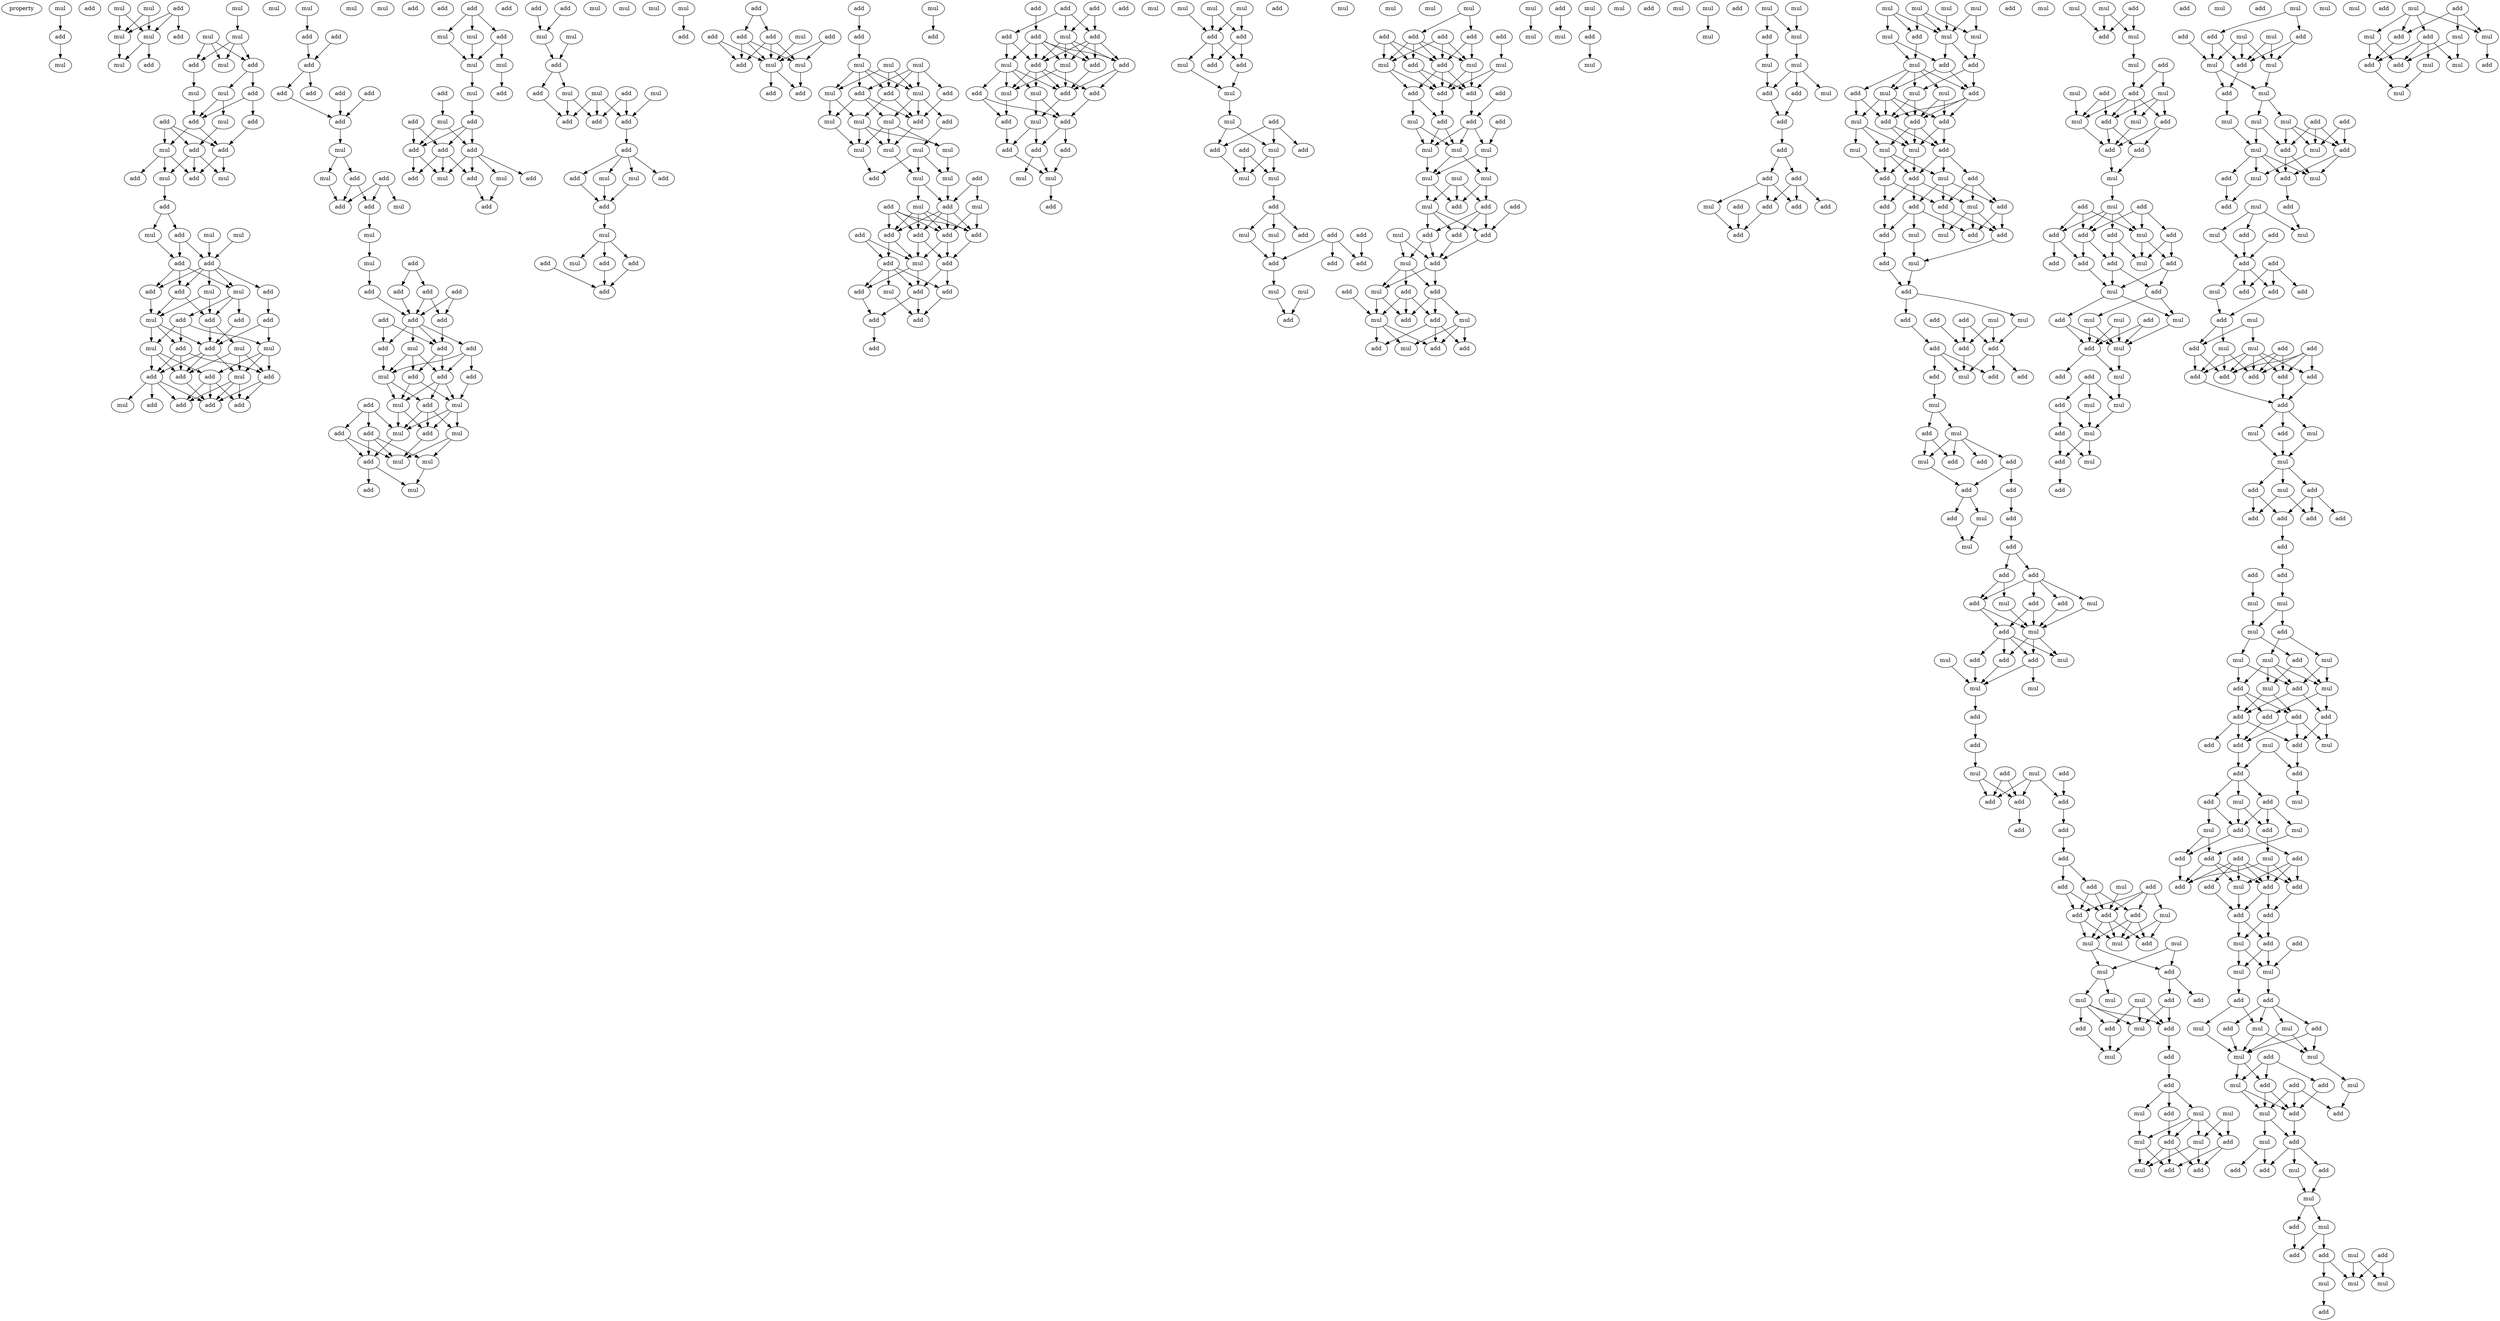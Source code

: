 digraph {
    node [fontcolor=black]
    property [mul=2,lf=2.0]
    0 [ label = mul ];
    1 [ label = add ];
    2 [ label = mul ];
    3 [ label = mul ];
    4 [ label = add ];
    5 [ label = mul ];
    6 [ label = mul ];
    7 [ label = add ];
    8 [ label = add ];
    9 [ label = mul ];
    10 [ label = add ];
    11 [ label = mul ];
    12 [ label = mul ];
    13 [ label = mul ];
    14 [ label = mul ];
    15 [ label = mul ];
    16 [ label = add ];
    17 [ label = add ];
    18 [ label = mul ];
    19 [ label = add ];
    20 [ label = mul ];
    21 [ label = add ];
    22 [ label = mul ];
    23 [ label = add ];
    24 [ label = mul ];
    25 [ label = add ];
    26 [ label = add ];
    27 [ label = mul ];
    28 [ label = add ];
    29 [ label = add ];
    30 [ label = add ];
    31 [ label = mul ];
    32 [ label = mul ];
    33 [ label = add ];
    34 [ label = mul ];
    35 [ label = add ];
    36 [ label = mul ];
    37 [ label = mul ];
    38 [ label = add ];
    39 [ label = add ];
    40 [ label = add ];
    41 [ label = mul ];
    42 [ label = add ];
    43 [ label = add ];
    44 [ label = mul ];
    45 [ label = add ];
    46 [ label = add ];
    47 [ label = add ];
    48 [ label = add ];
    49 [ label = mul ];
    50 [ label = mul ];
    51 [ label = add ];
    52 [ label = mul ];
    53 [ label = add ];
    54 [ label = mul ];
    55 [ label = add ];
    56 [ label = add ];
    57 [ label = mul ];
    58 [ label = add ];
    59 [ label = add ];
    60 [ label = add ];
    61 [ label = add ];
    62 [ label = add ];
    63 [ label = mul ];
    64 [ label = add ];
    65 [ label = mul ];
    66 [ label = add ];
    67 [ label = add ];
    68 [ label = mul ];
    69 [ label = add ];
    70 [ label = add ];
    71 [ label = add ];
    72 [ label = add ];
    73 [ label = add ];
    74 [ label = add ];
    75 [ label = mul ];
    76 [ label = mul ];
    77 [ label = mul ];
    78 [ label = add ];
    79 [ label = add ];
    80 [ label = add ];
    81 [ label = add ];
    82 [ label = mul ];
    83 [ label = mul ];
    84 [ label = mul ];
    85 [ label = add ];
    86 [ label = add ];
    87 [ label = add ];
    88 [ label = add ];
    89 [ label = add ];
    90 [ label = add ];
    91 [ label = add ];
    92 [ label = add ];
    93 [ label = add ];
    94 [ label = add ];
    95 [ label = mul ];
    96 [ label = add ];
    97 [ label = mul ];
    98 [ label = add ];
    99 [ label = add ];
    100 [ label = add ];
    101 [ label = add ];
    102 [ label = add ];
    103 [ label = mul ];
    104 [ label = mul ];
    105 [ label = mul ];
    106 [ label = add ];
    107 [ label = add ];
    108 [ label = mul ];
    109 [ label = add ];
    110 [ label = add ];
    111 [ label = mul ];
    112 [ label = mul ];
    113 [ label = mul ];
    114 [ label = add ];
    115 [ label = add ];
    116 [ label = add ];
    117 [ label = add ];
    118 [ label = mul ];
    119 [ label = add ];
    120 [ label = mul ];
    121 [ label = mul ];
    122 [ label = mul ];
    123 [ label = add ];
    124 [ label = mul ];
    125 [ label = add ];
    126 [ label = add ];
    127 [ label = add ];
    128 [ label = mul ];
    129 [ label = add ];
    130 [ label = add ];
    131 [ label = add ];
    132 [ label = add ];
    133 [ label = add ];
    134 [ label = add ];
    135 [ label = mul ];
    136 [ label = mul ];
    137 [ label = add ];
    138 [ label = add ];
    139 [ label = add ];
    140 [ label = mul ];
    141 [ label = add ];
    142 [ label = mul ];
    143 [ label = mul ];
    144 [ label = mul ];
    145 [ label = add ];
    146 [ label = mul ];
    147 [ label = add ];
    148 [ label = mul ];
    149 [ label = add ];
    150 [ label = mul ];
    151 [ label = add ];
    152 [ label = add ];
    153 [ label = add ];
    154 [ label = add ];
    155 [ label = mul ];
    156 [ label = add ];
    157 [ label = add ];
    158 [ label = mul ];
    159 [ label = mul ];
    160 [ label = add ];
    161 [ label = mul ];
    162 [ label = mul ];
    163 [ label = add ];
    164 [ label = mul ];
    165 [ label = add ];
    166 [ label = add ];
    167 [ label = add ];
    168 [ label = add ];
    169 [ label = add ];
    170 [ label = mul ];
    171 [ label = add ];
    172 [ label = add ];
    173 [ label = add ];
    174 [ label = add ];
    175 [ label = mul ];
    176 [ label = add ];
    177 [ label = mul ];
    178 [ label = add ];
    179 [ label = add ];
    180 [ label = add ];
    181 [ label = add ];
    182 [ label = mul ];
    183 [ label = mul ];
    184 [ label = mul ];
    185 [ label = add ];
    186 [ label = mul ];
    187 [ label = add ];
    188 [ label = add ];
    189 [ label = mul ];
    190 [ label = mul ];
    191 [ label = mul ];
    192 [ label = mul ];
    193 [ label = add ];
    194 [ label = add ];
    195 [ label = mul ];
    196 [ label = mul ];
    197 [ label = mul ];
    198 [ label = mul ];
    199 [ label = add ];
    200 [ label = mul ];
    201 [ label = mul ];
    202 [ label = add ];
    203 [ label = add ];
    204 [ label = add ];
    205 [ label = mul ];
    206 [ label = mul ];
    207 [ label = add ];
    208 [ label = add ];
    209 [ label = add ];
    210 [ label = add ];
    211 [ label = add ];
    212 [ label = add ];
    213 [ label = mul ];
    214 [ label = add ];
    215 [ label = mul ];
    216 [ label = add ];
    217 [ label = add ];
    218 [ label = add ];
    219 [ label = mul ];
    220 [ label = add ];
    221 [ label = add ];
    222 [ label = add ];
    223 [ label = add ];
    224 [ label = add ];
    225 [ label = add ];
    226 [ label = add ];
    227 [ label = mul ];
    228 [ label = add ];
    229 [ label = add ];
    230 [ label = add ];
    231 [ label = add ];
    232 [ label = add ];
    233 [ label = add ];
    234 [ label = mul ];
    235 [ label = mul ];
    236 [ label = mul ];
    237 [ label = add ];
    238 [ label = mul ];
    239 [ label = add ];
    240 [ label = add ];
    241 [ label = add ];
    242 [ label = mul ];
    243 [ label = add ];
    244 [ label = add ];
    245 [ label = add ];
    246 [ label = add ];
    247 [ label = add ];
    248 [ label = mul ];
    249 [ label = mul ];
    250 [ label = mul ];
    251 [ label = add ];
    252 [ label = mul ];
    253 [ label = mul ];
    254 [ label = add ];
    255 [ label = mul ];
    256 [ label = mul ];
    257 [ label = add ];
    258 [ label = add ];
    259 [ label = add ];
    260 [ label = add ];
    261 [ label = mul ];
    262 [ label = mul ];
    263 [ label = mul ];
    264 [ label = mul ];
    265 [ label = add ];
    266 [ label = add ];
    267 [ label = mul ];
    268 [ label = add ];
    269 [ label = add ];
    270 [ label = mul ];
    271 [ label = mul ];
    272 [ label = add ];
    273 [ label = add ];
    274 [ label = add ];
    275 [ label = mul ];
    276 [ label = add ];
    277 [ label = mul ];
    278 [ label = add ];
    279 [ label = add ];
    280 [ label = add ];
    281 [ label = mul ];
    282 [ label = mul ];
    283 [ label = mul ];
    284 [ label = add ];
    285 [ label = mul ];
    286 [ label = add ];
    287 [ label = add ];
    288 [ label = add ];
    289 [ label = add ];
    290 [ label = add ];
    291 [ label = add ];
    292 [ label = add ];
    293 [ label = mul ];
    294 [ label = mul ];
    295 [ label = mul ];
    296 [ label = add ];
    297 [ label = add ];
    298 [ label = add ];
    299 [ label = add ];
    300 [ label = add ];
    301 [ label = add ];
    302 [ label = mul ];
    303 [ label = add ];
    304 [ label = mul ];
    305 [ label = mul ];
    306 [ label = mul ];
    307 [ label = mul ];
    308 [ label = mul ];
    309 [ label = mul ];
    310 [ label = add ];
    311 [ label = add ];
    312 [ label = mul ];
    313 [ label = add ];
    314 [ label = add ];
    315 [ label = add ];
    316 [ label = add ];
    317 [ label = mul ];
    318 [ label = mul ];
    319 [ label = add ];
    320 [ label = mul ];
    321 [ label = add ];
    322 [ label = add ];
    323 [ label = add ];
    324 [ label = mul ];
    325 [ label = mul ];
    326 [ label = add ];
    327 [ label = add ];
    328 [ label = add ];
    329 [ label = mul ];
    330 [ label = add ];
    331 [ label = mul ];
    332 [ label = add ];
    333 [ label = mul ];
    334 [ label = add ];
    335 [ label = mul ];
    336 [ label = mul ];
    337 [ label = add ];
    338 [ label = add ];
    339 [ label = mul ];
    340 [ label = mul ];
    341 [ label = mul ];
    342 [ label = mul ];
    343 [ label = add ];
    344 [ label = mul ];
    345 [ label = mul ];
    346 [ label = mul ];
    347 [ label = mul ];
    348 [ label = add ];
    349 [ label = mul ];
    350 [ label = mul ];
    351 [ label = add ];
    352 [ label = add ];
    353 [ label = mul ];
    354 [ label = add ];
    355 [ label = add ];
    356 [ label = add ];
    357 [ label = add ];
    358 [ label = add ];
    359 [ label = add ];
    360 [ label = mul ];
    361 [ label = add ];
    362 [ label = add ];
    363 [ label = add ];
    364 [ label = mul ];
    365 [ label = mul ];
    366 [ label = mul ];
    367 [ label = mul ];
    368 [ label = add ];
    369 [ label = mul ];
    370 [ label = mul ];
    371 [ label = mul ];
    372 [ label = add ];
    373 [ label = add ];
    374 [ label = mul ];
    375 [ label = mul ];
    376 [ label = add ];
    377 [ label = mul ];
    378 [ label = add ];
    379 [ label = mul ];
    380 [ label = mul ];
    381 [ label = add ];
    382 [ label = add ];
    383 [ label = add ];
    384 [ label = add ];
    385 [ label = mul ];
    386 [ label = mul ];
    387 [ label = mul ];
    388 [ label = add ];
    389 [ label = mul ];
    390 [ label = add ];
    391 [ label = add ];
    392 [ label = add ];
    393 [ label = add ];
    394 [ label = add ];
    395 [ label = add ];
    396 [ label = mul ];
    397 [ label = mul ];
    398 [ label = mul ];
    399 [ label = add ];
    400 [ label = add ];
    401 [ label = add ];
    402 [ label = add ];
    403 [ label = mul ];
    404 [ label = add ];
    405 [ label = mul ];
    406 [ label = add ];
    407 [ label = add ];
    408 [ label = add ];
    409 [ label = mul ];
    410 [ label = add ];
    411 [ label = add ];
    412 [ label = add ];
    413 [ label = add ];
    414 [ label = mul ];
    415 [ label = add ];
    416 [ label = add ];
    417 [ label = mul ];
    418 [ label = add ];
    419 [ label = mul ];
    420 [ label = add ];
    421 [ label = add ];
    422 [ label = mul ];
    423 [ label = add ];
    424 [ label = add ];
    425 [ label = add ];
    426 [ label = add ];
    427 [ label = add ];
    428 [ label = mul ];
    429 [ label = mul ];
    430 [ label = add ];
    431 [ label = add ];
    432 [ label = add ];
    433 [ label = mul ];
    434 [ label = add ];
    435 [ label = mul ];
    436 [ label = add ];
    437 [ label = add ];
    438 [ label = add ];
    439 [ label = mul ];
    440 [ label = add ];
    441 [ label = add ];
    442 [ label = add ];
    443 [ label = mul ];
    444 [ label = mul ];
    445 [ label = mul ];
    446 [ label = mul ];
    447 [ label = add ];
    448 [ label = add ];
    449 [ label = add ];
    450 [ label = add ];
    451 [ label = mul ];
    452 [ label = mul ];
    453 [ label = add ];
    454 [ label = add ];
    455 [ label = add ];
    456 [ label = add ];
    457 [ label = add ];
    458 [ label = add ];
    459 [ label = add ];
    460 [ label = add ];
    461 [ label = mul ];
    462 [ label = add ];
    463 [ label = add ];
    464 [ label = mul ];
    465 [ label = add ];
    466 [ label = add ];
    467 [ label = add ];
    468 [ label = mul ];
    469 [ label = add ];
    470 [ label = mul ];
    471 [ label = mul ];
    472 [ label = mul ];
    473 [ label = add ];
    474 [ label = add ];
    475 [ label = mul ];
    476 [ label = mul ];
    477 [ label = add ];
    478 [ label = mul ];
    479 [ label = add ];
    480 [ label = add ];
    481 [ label = mul ];
    482 [ label = add ];
    483 [ label = mul ];
    484 [ label = add ];
    485 [ label = add ];
    486 [ label = mul ];
    487 [ label = add ];
    488 [ label = mul ];
    489 [ label = mul ];
    490 [ label = add ];
    491 [ label = mul ];
    492 [ label = mul ];
    493 [ label = add ];
    494 [ label = add ];
    495 [ label = add ];
    496 [ label = mul ];
    497 [ label = mul ];
    498 [ label = mul ];
    499 [ label = add ];
    500 [ label = mul ];
    501 [ label = add ];
    502 [ label = mul ];
    503 [ label = mul ];
    504 [ label = add ];
    505 [ label = add ];
    506 [ label = mul ];
    507 [ label = add ];
    508 [ label = mul ];
    509 [ label = mul ];
    510 [ label = add ];
    511 [ label = add ];
    512 [ label = mul ];
    513 [ label = add ];
    514 [ label = add ];
    515 [ label = mul ];
    516 [ label = mul ];
    517 [ label = add ];
    518 [ label = add ];
    519 [ label = add ];
    520 [ label = add ];
    521 [ label = add ];
    522 [ label = mul ];
    523 [ label = add ];
    524 [ label = add ];
    525 [ label = mul ];
    526 [ label = add ];
    527 [ label = add ];
    528 [ label = add ];
    529 [ label = add ];
    530 [ label = mul ];
    531 [ label = add ];
    532 [ label = mul ];
    533 [ label = add ];
    534 [ label = mul ];
    535 [ label = mul ];
    536 [ label = add ];
    537 [ label = mul ];
    538 [ label = add ];
    539 [ label = mul ];
    540 [ label = add ];
    541 [ label = add ];
    542 [ label = mul ];
    543 [ label = add ];
    544 [ label = mul ];
    545 [ label = add ];
    546 [ label = mul ];
    547 [ label = mul ];
    548 [ label = add ];
    549 [ label = mul ];
    550 [ label = add ];
    551 [ label = add ];
    552 [ label = mul ];
    553 [ label = mul ];
    554 [ label = add ];
    555 [ label = add ];
    556 [ label = add ];
    557 [ label = mul ];
    558 [ label = mul ];
    559 [ label = add ];
    560 [ label = mul ];
    561 [ label = add ];
    562 [ label = mul ];
    563 [ label = mul ];
    564 [ label = add ];
    565 [ label = mul ];
    566 [ label = mul ];
    567 [ label = add ];
    568 [ label = add ];
    569 [ label = add ];
    570 [ label = mul ];
    571 [ label = mul ];
    572 [ label = mul ];
    573 [ label = add ];
    574 [ label = mul ];
    575 [ label = add ];
    576 [ label = add ];
    577 [ label = add ];
    578 [ label = mul ];
    579 [ label = add ];
    580 [ label = mul ];
    581 [ label = mul ];
    582 [ label = mul ];
    583 [ label = add ];
    584 [ label = add ];
    585 [ label = add ];
    586 [ label = add ];
    587 [ label = add ];
    588 [ label = add ];
    589 [ label = mul ];
    590 [ label = mul ];
    591 [ label = mul ];
    592 [ label = add ];
    593 [ label = add ];
    594 [ label = add ];
    595 [ label = add ];
    596 [ label = mul ];
    597 [ label = mul ];
    598 [ label = add ];
    599 [ label = add ];
    600 [ label = add ];
    601 [ label = add ];
    602 [ label = add ];
    603 [ label = add ];
    604 [ label = mul ];
    605 [ label = add ];
    606 [ label = mul ];
    607 [ label = mul ];
    608 [ label = mul ];
    609 [ label = add ];
    610 [ label = add ];
    611 [ label = add ];
    612 [ label = add ];
    613 [ label = add ];
    614 [ label = add ];
    615 [ label = add ];
    616 [ label = add ];
    617 [ label = add ];
    618 [ label = add ];
    619 [ label = mul ];
    620 [ label = mul ];
    621 [ label = add ];
    622 [ label = mul ];
    623 [ label = add ];
    624 [ label = mul ];
    625 [ label = mul ];
    626 [ label = mul ];
    627 [ label = mul ];
    628 [ label = add ];
    629 [ label = add ];
    630 [ label = mul ];
    631 [ label = add ];
    632 [ label = add ];
    633 [ label = add ];
    634 [ label = add ];
    635 [ label = add ];
    636 [ label = add ];
    637 [ label = add ];
    638 [ label = mul ];
    639 [ label = mul ];
    640 [ label = add ];
    641 [ label = add ];
    642 [ label = mul ];
    643 [ label = add ];
    644 [ label = add ];
    645 [ label = mul ];
    646 [ label = add ];
    647 [ label = mul ];
    648 [ label = add ];
    649 [ label = mul ];
    650 [ label = add ];
    651 [ label = add ];
    652 [ label = add ];
    653 [ label = mul ];
    654 [ label = add ];
    655 [ label = add ];
    656 [ label = mul ];
    657 [ label = add ];
    658 [ label = add ];
    659 [ label = add ];
    660 [ label = add ];
    661 [ label = add ];
    662 [ label = mul ];
    663 [ label = add ];
    664 [ label = add ];
    665 [ label = mul ];
    666 [ label = mul ];
    667 [ label = add ];
    668 [ label = add ];
    669 [ label = add ];
    670 [ label = mul ];
    671 [ label = add ];
    672 [ label = mul ];
    673 [ label = mul ];
    674 [ label = mul ];
    675 [ label = add ];
    676 [ label = mul ];
    677 [ label = add ];
    678 [ label = add ];
    679 [ label = mul ];
    680 [ label = add ];
    681 [ label = mul ];
    682 [ label = mul ];
    683 [ label = add ];
    684 [ label = add ];
    685 [ label = add ];
    686 [ label = mul ];
    687 [ label = mul ];
    688 [ label = add ];
    689 [ label = add ];
    690 [ label = add ];
    691 [ label = mul ];
    692 [ label = add ];
    693 [ label = mul ];
    694 [ label = add ];
    695 [ label = add ];
    696 [ label = add ];
    697 [ label = mul ];
    698 [ label = mul ];
    699 [ label = mul ];
    700 [ label = mul ];
    701 [ label = add ];
    702 [ label = add ];
    703 [ label = mul ];
    704 [ label = add ];
    705 [ label = mul ];
    706 [ label = mul ];
    707 [ label = add ];
    708 [ label = mul ];
    709 [ label = mul ];
    710 [ label = mul ];
    711 [ label = add ];
    712 [ label = add ];
    713 [ label = add ];
    714 [ label = mul ];
    0 -> 7 [ name = 0 ];
    2 -> 5 [ name = 1 ];
    2 -> 6 [ name = 2 ];
    3 -> 5 [ name = 3 ];
    3 -> 6 [ name = 4 ];
    4 -> 5 [ name = 5 ];
    4 -> 6 [ name = 6 ];
    4 -> 8 [ name = 7 ];
    5 -> 10 [ name = 8 ];
    5 -> 11 [ name = 9 ];
    6 -> 11 [ name = 10 ];
    7 -> 9 [ name = 11 ];
    12 -> 13 [ name = 12 ];
    13 -> 15 [ name = 13 ];
    13 -> 16 [ name = 14 ];
    13 -> 17 [ name = 15 ];
    14 -> 15 [ name = 16 ];
    14 -> 16 [ name = 17 ];
    14 -> 17 [ name = 18 ];
    16 -> 20 [ name = 19 ];
    17 -> 18 [ name = 20 ];
    17 -> 19 [ name = 21 ];
    18 -> 22 [ name = 22 ];
    18 -> 23 [ name = 23 ];
    19 -> 23 [ name = 24 ];
    19 -> 25 [ name = 25 ];
    20 -> 23 [ name = 26 ];
    21 -> 26 [ name = 27 ];
    21 -> 27 [ name = 28 ];
    21 -> 28 [ name = 29 ];
    22 -> 28 [ name = 30 ];
    23 -> 26 [ name = 31 ];
    23 -> 27 [ name = 32 ];
    25 -> 26 [ name = 33 ];
    26 -> 30 [ name = 34 ];
    26 -> 31 [ name = 35 ];
    27 -> 29 [ name = 36 ];
    27 -> 30 [ name = 37 ];
    27 -> 32 [ name = 38 ];
    28 -> 30 [ name = 39 ];
    28 -> 31 [ name = 40 ];
    28 -> 32 [ name = 41 ];
    32 -> 33 [ name = 42 ];
    33 -> 34 [ name = 43 ];
    33 -> 35 [ name = 44 ];
    34 -> 38 [ name = 45 ];
    35 -> 38 [ name = 46 ];
    35 -> 39 [ name = 47 ];
    36 -> 39 [ name = 48 ];
    37 -> 39 [ name = 49 ];
    38 -> 41 [ name = 50 ];
    38 -> 42 [ name = 51 ];
    38 -> 43 [ name = 52 ];
    39 -> 40 [ name = 53 ];
    39 -> 41 [ name = 54 ];
    39 -> 42 [ name = 55 ];
    39 -> 43 [ name = 56 ];
    39 -> 44 [ name = 57 ];
    40 -> 46 [ name = 58 ];
    41 -> 45 [ name = 59 ];
    41 -> 47 [ name = 60 ];
    41 -> 48 [ name = 61 ];
    42 -> 47 [ name = 62 ];
    42 -> 49 [ name = 63 ];
    43 -> 49 [ name = 64 ];
    44 -> 47 [ name = 65 ];
    44 -> 49 [ name = 66 ];
    45 -> 51 [ name = 67 ];
    46 -> 51 [ name = 68 ];
    46 -> 52 [ name = 69 ];
    47 -> 50 [ name = 70 ];
    47 -> 51 [ name = 71 ];
    48 -> 52 [ name = 72 ];
    48 -> 53 [ name = 73 ];
    48 -> 54 [ name = 74 ];
    49 -> 51 [ name = 75 ];
    49 -> 53 [ name = 76 ];
    49 -> 54 [ name = 77 ];
    50 -> 56 [ name = 78 ];
    50 -> 57 [ name = 79 ];
    50 -> 58 [ name = 80 ];
    51 -> 55 [ name = 81 ];
    51 -> 57 [ name = 82 ];
    51 -> 58 [ name = 83 ];
    52 -> 56 [ name = 84 ];
    52 -> 57 [ name = 85 ];
    52 -> 59 [ name = 86 ];
    53 -> 55 [ name = 87 ];
    53 -> 56 [ name = 88 ];
    53 -> 58 [ name = 89 ];
    54 -> 55 [ name = 90 ];
    54 -> 58 [ name = 91 ];
    54 -> 59 [ name = 92 ];
    55 -> 60 [ name = 93 ];
    55 -> 61 [ name = 94 ];
    55 -> 62 [ name = 95 ];
    55 -> 63 [ name = 96 ];
    56 -> 61 [ name = 97 ];
    56 -> 64 [ name = 98 ];
    57 -> 60 [ name = 99 ];
    57 -> 61 [ name = 100 ];
    57 -> 64 [ name = 101 ];
    58 -> 61 [ name = 102 ];
    59 -> 60 [ name = 103 ];
    59 -> 61 [ name = 104 ];
    59 -> 64 [ name = 105 ];
    65 -> 66 [ name = 106 ];
    66 -> 69 [ name = 107 ];
    67 -> 69 [ name = 108 ];
    69 -> 72 [ name = 109 ];
    69 -> 73 [ name = 110 ];
    70 -> 74 [ name = 111 ];
    71 -> 74 [ name = 112 ];
    72 -> 74 [ name = 113 ];
    74 -> 75 [ name = 114 ];
    75 -> 77 [ name = 115 ];
    75 -> 78 [ name = 116 ];
    77 -> 80 [ name = 117 ];
    78 -> 80 [ name = 118 ];
    78 -> 81 [ name = 119 ];
    79 -> 80 [ name = 120 ];
    79 -> 81 [ name = 121 ];
    79 -> 82 [ name = 122 ];
    81 -> 83 [ name = 123 ];
    83 -> 84 [ name = 124 ];
    84 -> 88 [ name = 125 ];
    85 -> 86 [ name = 126 ];
    85 -> 87 [ name = 127 ];
    86 -> 91 [ name = 128 ];
    87 -> 91 [ name = 129 ];
    87 -> 92 [ name = 130 ];
    88 -> 91 [ name = 131 ];
    89 -> 91 [ name = 132 ];
    89 -> 92 [ name = 133 ];
    90 -> 93 [ name = 134 ];
    90 -> 96 [ name = 135 ];
    91 -> 93 [ name = 136 ];
    91 -> 94 [ name = 137 ];
    91 -> 95 [ name = 138 ];
    91 -> 96 [ name = 139 ];
    92 -> 93 [ name = 140 ];
    93 -> 98 [ name = 141 ];
    93 -> 100 [ name = 142 ];
    94 -> 97 [ name = 143 ];
    94 -> 98 [ name = 144 ];
    94 -> 99 [ name = 145 ];
    95 -> 97 [ name = 146 ];
    95 -> 98 [ name = 147 ];
    95 -> 100 [ name = 148 ];
    96 -> 97 [ name = 149 ];
    97 -> 101 [ name = 150 ];
    97 -> 104 [ name = 151 ];
    98 -> 101 [ name = 152 ];
    98 -> 103 [ name = 153 ];
    98 -> 104 [ name = 154 ];
    99 -> 103 [ name = 155 ];
    100 -> 103 [ name = 156 ];
    100 -> 104 [ name = 157 ];
    101 -> 105 [ name = 158 ];
    101 -> 108 [ name = 159 ];
    101 -> 109 [ name = 160 ];
    102 -> 106 [ name = 161 ];
    102 -> 107 [ name = 162 ];
    102 -> 108 [ name = 163 ];
    103 -> 105 [ name = 164 ];
    103 -> 108 [ name = 165 ];
    103 -> 109 [ name = 166 ];
    104 -> 108 [ name = 167 ];
    104 -> 109 [ name = 168 ];
    105 -> 111 [ name = 169 ];
    105 -> 112 [ name = 170 ];
    106 -> 110 [ name = 171 ];
    106 -> 111 [ name = 172 ];
    107 -> 110 [ name = 173 ];
    107 -> 111 [ name = 174 ];
    107 -> 112 [ name = 175 ];
    108 -> 110 [ name = 176 ];
    109 -> 111 [ name = 177 ];
    110 -> 113 [ name = 178 ];
    110 -> 114 [ name = 179 ];
    112 -> 113 [ name = 180 ];
    117 -> 118 [ name = 181 ];
    117 -> 119 [ name = 182 ];
    117 -> 120 [ name = 183 ];
    118 -> 122 [ name = 184 ];
    119 -> 121 [ name = 185 ];
    119 -> 122 [ name = 186 ];
    120 -> 122 [ name = 187 ];
    121 -> 123 [ name = 188 ];
    122 -> 124 [ name = 189 ];
    124 -> 126 [ name = 190 ];
    125 -> 128 [ name = 191 ];
    126 -> 129 [ name = 192 ];
    126 -> 130 [ name = 193 ];
    126 -> 132 [ name = 194 ];
    127 -> 129 [ name = 195 ];
    127 -> 130 [ name = 196 ];
    128 -> 129 [ name = 197 ];
    128 -> 132 [ name = 198 ];
    129 -> 135 [ name = 199 ];
    129 -> 137 [ name = 200 ];
    130 -> 133 [ name = 201 ];
    130 -> 135 [ name = 202 ];
    130 -> 137 [ name = 203 ];
    132 -> 133 [ name = 204 ];
    132 -> 134 [ name = 205 ];
    132 -> 135 [ name = 206 ];
    132 -> 136 [ name = 207 ];
    133 -> 138 [ name = 208 ];
    136 -> 138 [ name = 209 ];
    139 -> 142 [ name = 210 ];
    141 -> 142 [ name = 211 ];
    142 -> 145 [ name = 212 ];
    143 -> 145 [ name = 213 ];
    145 -> 149 [ name = 214 ];
    145 -> 150 [ name = 215 ];
    146 -> 152 [ name = 216 ];
    147 -> 151 [ name = 217 ];
    147 -> 152 [ name = 218 ];
    148 -> 151 [ name = 219 ];
    148 -> 152 [ name = 220 ];
    148 -> 153 [ name = 221 ];
    149 -> 153 [ name = 222 ];
    150 -> 151 [ name = 223 ];
    150 -> 153 [ name = 224 ];
    152 -> 154 [ name = 225 ];
    154 -> 156 [ name = 226 ];
    154 -> 157 [ name = 227 ];
    154 -> 158 [ name = 228 ];
    154 -> 159 [ name = 229 ];
    156 -> 160 [ name = 230 ];
    158 -> 160 [ name = 231 ];
    159 -> 160 [ name = 232 ];
    160 -> 162 [ name = 233 ];
    161 -> 167 [ name = 234 ];
    162 -> 163 [ name = 235 ];
    162 -> 164 [ name = 236 ];
    162 -> 165 [ name = 237 ];
    163 -> 168 [ name = 238 ];
    165 -> 168 [ name = 239 ];
    166 -> 168 [ name = 240 ];
    169 -> 173 [ name = 241 ];
    169 -> 174 [ name = 242 ];
    170 -> 175 [ name = 243 ];
    171 -> 175 [ name = 244 ];
    171 -> 177 [ name = 245 ];
    172 -> 175 [ name = 246 ];
    172 -> 176 [ name = 247 ];
    173 -> 175 [ name = 248 ];
    173 -> 176 [ name = 249 ];
    173 -> 177 [ name = 250 ];
    174 -> 175 [ name = 251 ];
    174 -> 176 [ name = 252 ];
    174 -> 177 [ name = 253 ];
    175 -> 178 [ name = 254 ];
    175 -> 179 [ name = 255 ];
    177 -> 178 [ name = 256 ];
    180 -> 181 [ name = 257 ];
    181 -> 182 [ name = 258 ];
    182 -> 185 [ name = 259 ];
    182 -> 186 [ name = 260 ];
    182 -> 188 [ name = 261 ];
    182 -> 189 [ name = 262 ];
    183 -> 185 [ name = 263 ];
    183 -> 186 [ name = 264 ];
    183 -> 187 [ name = 265 ];
    183 -> 188 [ name = 266 ];
    184 -> 185 [ name = 267 ];
    184 -> 186 [ name = 268 ];
    184 -> 189 [ name = 269 ];
    185 -> 191 [ name = 270 ];
    185 -> 193 [ name = 271 ];
    186 -> 192 [ name = 272 ];
    186 -> 193 [ name = 273 ];
    186 -> 194 [ name = 274 ];
    187 -> 193 [ name = 275 ];
    188 -> 190 [ name = 276 ];
    188 -> 192 [ name = 277 ];
    188 -> 193 [ name = 278 ];
    189 -> 190 [ name = 279 ];
    189 -> 191 [ name = 280 ];
    190 -> 195 [ name = 281 ];
    191 -> 195 [ name = 282 ];
    191 -> 196 [ name = 283 ];
    191 -> 198 [ name = 284 ];
    192 -> 195 [ name = 285 ];
    192 -> 196 [ name = 286 ];
    192 -> 198 [ name = 287 ];
    193 -> 196 [ name = 288 ];
    194 -> 197 [ name = 289 ];
    195 -> 199 [ name = 290 ];
    196 -> 200 [ name = 291 ];
    197 -> 199 [ name = 292 ];
    197 -> 200 [ name = 293 ];
    197 -> 201 [ name = 294 ];
    198 -> 201 [ name = 295 ];
    200 -> 204 [ name = 296 ];
    200 -> 205 [ name = 297 ];
    201 -> 204 [ name = 298 ];
    202 -> 204 [ name = 299 ];
    202 -> 206 [ name = 300 ];
    203 -> 208 [ name = 301 ];
    203 -> 209 [ name = 302 ];
    203 -> 210 [ name = 303 ];
    203 -> 211 [ name = 304 ];
    204 -> 208 [ name = 305 ];
    204 -> 209 [ name = 306 ];
    204 -> 210 [ name = 307 ];
    204 -> 211 [ name = 308 ];
    205 -> 208 [ name = 309 ];
    205 -> 209 [ name = 310 ];
    205 -> 210 [ name = 311 ];
    205 -> 211 [ name = 312 ];
    206 -> 209 [ name = 313 ];
    206 -> 210 [ name = 314 ];
    207 -> 212 [ name = 315 ];
    207 -> 213 [ name = 316 ];
    208 -> 213 [ name = 317 ];
    208 -> 214 [ name = 318 ];
    209 -> 213 [ name = 319 ];
    209 -> 214 [ name = 320 ];
    210 -> 214 [ name = 321 ];
    211 -> 212 [ name = 322 ];
    211 -> 213 [ name = 323 ];
    212 -> 215 [ name = 324 ];
    212 -> 216 [ name = 325 ];
    212 -> 217 [ name = 326 ];
    212 -> 218 [ name = 327 ];
    213 -> 216 [ name = 328 ];
    213 -> 218 [ name = 329 ];
    214 -> 217 [ name = 330 ];
    214 -> 218 [ name = 331 ];
    215 -> 221 [ name = 332 ];
    216 -> 222 [ name = 333 ];
    217 -> 221 [ name = 334 ];
    218 -> 221 [ name = 335 ];
    218 -> 222 [ name = 336 ];
    219 -> 220 [ name = 337 ];
    222 -> 223 [ name = 338 ];
    224 -> 227 [ name = 339 ];
    224 -> 229 [ name = 340 ];
    225 -> 230 [ name = 341 ];
    226 -> 227 [ name = 342 ];
    226 -> 228 [ name = 343 ];
    226 -> 229 [ name = 344 ];
    227 -> 231 [ name = 345 ];
    227 -> 232 [ name = 346 ];
    227 -> 233 [ name = 347 ];
    227 -> 234 [ name = 348 ];
    228 -> 233 [ name = 349 ];
    228 -> 235 [ name = 350 ];
    229 -> 231 [ name = 351 ];
    229 -> 232 [ name = 352 ];
    229 -> 233 [ name = 353 ];
    229 -> 234 [ name = 354 ];
    230 -> 231 [ name = 355 ];
    230 -> 232 [ name = 356 ];
    230 -> 233 [ name = 357 ];
    230 -> 234 [ name = 358 ];
    230 -> 235 [ name = 359 ];
    231 -> 237 [ name = 360 ];
    231 -> 240 [ name = 361 ];
    232 -> 237 [ name = 362 ];
    233 -> 236 [ name = 363 ];
    233 -> 237 [ name = 364 ];
    233 -> 238 [ name = 365 ];
    233 -> 240 [ name = 366 ];
    234 -> 236 [ name = 367 ];
    234 -> 237 [ name = 368 ];
    235 -> 236 [ name = 369 ];
    235 -> 237 [ name = 370 ];
    235 -> 238 [ name = 371 ];
    235 -> 239 [ name = 372 ];
    236 -> 241 [ name = 373 ];
    237 -> 242 [ name = 374 ];
    238 -> 242 [ name = 375 ];
    238 -> 243 [ name = 376 ];
    239 -> 241 [ name = 377 ];
    239 -> 243 [ name = 378 ];
    240 -> 243 [ name = 379 ];
    241 -> 245 [ name = 380 ];
    242 -> 245 [ name = 381 ];
    242 -> 247 [ name = 382 ];
    243 -> 246 [ name = 383 ];
    243 -> 247 [ name = 384 ];
    245 -> 248 [ name = 385 ];
    246 -> 248 [ name = 386 ];
    247 -> 248 [ name = 387 ];
    247 -> 249 [ name = 388 ];
    248 -> 251 [ name = 389 ];
    252 -> 257 [ name = 390 ];
    252 -> 258 [ name = 391 ];
    253 -> 257 [ name = 392 ];
    255 -> 257 [ name = 393 ];
    255 -> 258 [ name = 394 ];
    257 -> 259 [ name = 395 ];
    257 -> 260 [ name = 396 ];
    257 -> 261 [ name = 397 ];
    258 -> 259 [ name = 398 ];
    258 -> 260 [ name = 399 ];
    259 -> 262 [ name = 400 ];
    261 -> 262 [ name = 401 ];
    262 -> 263 [ name = 402 ];
    263 -> 267 [ name = 403 ];
    263 -> 268 [ name = 404 ];
    265 -> 267 [ name = 405 ];
    265 -> 268 [ name = 406 ];
    265 -> 269 [ name = 407 ];
    266 -> 270 [ name = 408 ];
    266 -> 271 [ name = 409 ];
    267 -> 270 [ name = 410 ];
    267 -> 271 [ name = 411 ];
    268 -> 270 [ name = 412 ];
    271 -> 272 [ name = 413 ];
    272 -> 275 [ name = 414 ];
    272 -> 276 [ name = 415 ];
    272 -> 277 [ name = 416 ];
    273 -> 278 [ name = 417 ];
    273 -> 279 [ name = 418 ];
    273 -> 280 [ name = 419 ];
    274 -> 278 [ name = 420 ];
    275 -> 279 [ name = 421 ];
    277 -> 279 [ name = 422 ];
    279 -> 282 [ name = 423 ];
    282 -> 284 [ name = 424 ];
    283 -> 284 [ name = 425 ];
    285 -> 288 [ name = 426 ];
    285 -> 289 [ name = 427 ];
    286 -> 291 [ name = 428 ];
    286 -> 292 [ name = 429 ];
    286 -> 295 [ name = 430 ];
    287 -> 294 [ name = 431 ];
    288 -> 291 [ name = 432 ];
    288 -> 293 [ name = 433 ];
    289 -> 291 [ name = 434 ];
    289 -> 292 [ name = 435 ];
    289 -> 293 [ name = 436 ];
    289 -> 295 [ name = 437 ];
    290 -> 291 [ name = 438 ];
    290 -> 293 [ name = 439 ];
    290 -> 295 [ name = 440 ];
    291 -> 297 [ name = 441 ];
    291 -> 298 [ name = 442 ];
    291 -> 299 [ name = 443 ];
    292 -> 297 [ name = 444 ];
    292 -> 299 [ name = 445 ];
    293 -> 297 [ name = 446 ];
    293 -> 299 [ name = 447 ];
    294 -> 297 [ name = 448 ];
    294 -> 299 [ name = 449 ];
    295 -> 297 [ name = 450 ];
    295 -> 298 [ name = 451 ];
    296 -> 301 [ name = 452 ];
    297 -> 303 [ name = 453 ];
    298 -> 302 [ name = 454 ];
    298 -> 303 [ name = 455 ];
    299 -> 301 [ name = 456 ];
    300 -> 304 [ name = 457 ];
    301 -> 304 [ name = 458 ];
    301 -> 305 [ name = 459 ];
    301 -> 306 [ name = 460 ];
    302 -> 305 [ name = 461 ];
    302 -> 306 [ name = 462 ];
    303 -> 305 [ name = 463 ];
    303 -> 306 [ name = 464 ];
    304 -> 308 [ name = 465 ];
    304 -> 309 [ name = 466 ];
    305 -> 308 [ name = 467 ];
    305 -> 309 [ name = 468 ];
    306 -> 308 [ name = 469 ];
    307 -> 310 [ name = 470 ];
    307 -> 312 [ name = 471 ];
    307 -> 313 [ name = 472 ];
    308 -> 312 [ name = 473 ];
    308 -> 313 [ name = 474 ];
    309 -> 310 [ name = 475 ];
    309 -> 313 [ name = 476 ];
    310 -> 314 [ name = 477 ];
    310 -> 315 [ name = 478 ];
    310 -> 316 [ name = 479 ];
    311 -> 315 [ name = 480 ];
    312 -> 314 [ name = 481 ];
    312 -> 315 [ name = 482 ];
    312 -> 316 [ name = 483 ];
    314 -> 318 [ name = 484 ];
    314 -> 319 [ name = 485 ];
    315 -> 319 [ name = 486 ];
    316 -> 319 [ name = 487 ];
    317 -> 318 [ name = 488 ];
    317 -> 319 [ name = 489 ];
    318 -> 320 [ name = 490 ];
    318 -> 321 [ name = 491 ];
    318 -> 322 [ name = 492 ];
    319 -> 320 [ name = 493 ];
    319 -> 321 [ name = 494 ];
    320 -> 325 [ name = 495 ];
    320 -> 326 [ name = 496 ];
    321 -> 324 [ name = 497 ];
    321 -> 326 [ name = 498 ];
    321 -> 327 [ name = 499 ];
    322 -> 325 [ name = 500 ];
    322 -> 326 [ name = 501 ];
    322 -> 327 [ name = 502 ];
    323 -> 325 [ name = 503 ];
    324 -> 328 [ name = 504 ];
    324 -> 329 [ name = 505 ];
    324 -> 330 [ name = 506 ];
    325 -> 329 [ name = 507 ];
    325 -> 330 [ name = 508 ];
    325 -> 332 [ name = 509 ];
    327 -> 328 [ name = 510 ];
    327 -> 330 [ name = 511 ];
    327 -> 332 [ name = 512 ];
    331 -> 333 [ name = 513 ];
    334 -> 339 [ name = 514 ];
    335 -> 338 [ name = 515 ];
    338 -> 340 [ name = 516 ];
    342 -> 344 [ name = 517 ];
    345 -> 347 [ name = 518 ];
    346 -> 347 [ name = 519 ];
    346 -> 348 [ name = 520 ];
    347 -> 350 [ name = 521 ];
    348 -> 349 [ name = 522 ];
    349 -> 352 [ name = 523 ];
    350 -> 351 [ name = 524 ];
    350 -> 352 [ name = 525 ];
    350 -> 353 [ name = 526 ];
    351 -> 354 [ name = 527 ];
    352 -> 354 [ name = 528 ];
    354 -> 355 [ name = 529 ];
    355 -> 356 [ name = 530 ];
    355 -> 357 [ name = 531 ];
    356 -> 358 [ name = 532 ];
    356 -> 361 [ name = 533 ];
    356 -> 362 [ name = 534 ];
    357 -> 358 [ name = 535 ];
    357 -> 360 [ name = 536 ];
    357 -> 361 [ name = 537 ];
    358 -> 363 [ name = 538 ];
    359 -> 363 [ name = 539 ];
    360 -> 363 [ name = 540 ];
    364 -> 369 [ name = 541 ];
    365 -> 368 [ name = 542 ];
    365 -> 369 [ name = 543 ];
    365 -> 370 [ name = 544 ];
    366 -> 369 [ name = 545 ];
    366 -> 370 [ name = 546 ];
    367 -> 368 [ name = 547 ];
    367 -> 369 [ name = 548 ];
    367 -> 371 [ name = 549 ];
    368 -> 374 [ name = 550 ];
    369 -> 372 [ name = 551 ];
    369 -> 373 [ name = 552 ];
    370 -> 373 [ name = 553 ];
    371 -> 372 [ name = 554 ];
    371 -> 374 [ name = 555 ];
    372 -> 375 [ name = 556 ];
    372 -> 378 [ name = 557 ];
    373 -> 377 [ name = 558 ];
    373 -> 378 [ name = 559 ];
    374 -> 375 [ name = 560 ];
    374 -> 376 [ name = 561 ];
    374 -> 377 [ name = 562 ];
    374 -> 378 [ name = 563 ];
    374 -> 379 [ name = 564 ];
    375 -> 380 [ name = 565 ];
    375 -> 381 [ name = 566 ];
    375 -> 382 [ name = 567 ];
    375 -> 383 [ name = 568 ];
    376 -> 380 [ name = 569 ];
    376 -> 381 [ name = 570 ];
    377 -> 381 [ name = 571 ];
    377 -> 383 [ name = 572 ];
    378 -> 381 [ name = 573 ];
    378 -> 382 [ name = 574 ];
    378 -> 383 [ name = 575 ];
    379 -> 382 [ name = 576 ];
    379 -> 383 [ name = 577 ];
    380 -> 385 [ name = 578 ];
    380 -> 386 [ name = 579 ];
    380 -> 387 [ name = 580 ];
    381 -> 384 [ name = 581 ];
    381 -> 386 [ name = 582 ];
    382 -> 384 [ name = 583 ];
    382 -> 386 [ name = 584 ];
    383 -> 384 [ name = 585 ];
    383 -> 386 [ name = 586 ];
    383 -> 387 [ name = 587 ];
    384 -> 388 [ name = 588 ];
    384 -> 389 [ name = 589 ];
    384 -> 391 [ name = 590 ];
    385 -> 390 [ name = 591 ];
    386 -> 388 [ name = 592 ];
    386 -> 390 [ name = 593 ];
    387 -> 388 [ name = 594 ];
    387 -> 389 [ name = 595 ];
    387 -> 390 [ name = 596 ];
    388 -> 393 [ name = 597 ];
    388 -> 395 [ name = 598 ];
    388 -> 396 [ name = 599 ];
    389 -> 392 [ name = 600 ];
    389 -> 393 [ name = 601 ];
    389 -> 394 [ name = 602 ];
    390 -> 392 [ name = 603 ];
    390 -> 395 [ name = 604 ];
    391 -> 392 [ name = 605 ];
    391 -> 394 [ name = 606 ];
    391 -> 396 [ name = 607 ];
    392 -> 398 [ name = 608 ];
    392 -> 401 [ name = 609 ];
    393 -> 397 [ name = 610 ];
    393 -> 399 [ name = 611 ];
    393 -> 400 [ name = 612 ];
    394 -> 400 [ name = 613 ];
    394 -> 401 [ name = 614 ];
    395 -> 399 [ name = 615 ];
    396 -> 398 [ name = 616 ];
    396 -> 400 [ name = 617 ];
    396 -> 401 [ name = 618 ];
    397 -> 403 [ name = 619 ];
    399 -> 402 [ name = 620 ];
    401 -> 403 [ name = 621 ];
    402 -> 404 [ name = 622 ];
    403 -> 404 [ name = 623 ];
    404 -> 405 [ name = 624 ];
    404 -> 408 [ name = 625 ];
    405 -> 410 [ name = 626 ];
    406 -> 410 [ name = 627 ];
    406 -> 412 [ name = 628 ];
    407 -> 412 [ name = 629 ];
    408 -> 411 [ name = 630 ];
    409 -> 410 [ name = 631 ];
    409 -> 412 [ name = 632 ];
    410 -> 414 [ name = 633 ];
    410 -> 415 [ name = 634 ];
    410 -> 416 [ name = 635 ];
    411 -> 413 [ name = 636 ];
    411 -> 414 [ name = 637 ];
    411 -> 415 [ name = 638 ];
    412 -> 414 [ name = 639 ];
    413 -> 417 [ name = 640 ];
    417 -> 418 [ name = 641 ];
    417 -> 419 [ name = 642 ];
    418 -> 422 [ name = 643 ];
    418 -> 423 [ name = 644 ];
    419 -> 420 [ name = 645 ];
    419 -> 421 [ name = 646 ];
    419 -> 422 [ name = 647 ];
    419 -> 423 [ name = 648 ];
    421 -> 424 [ name = 649 ];
    421 -> 425 [ name = 650 ];
    422 -> 424 [ name = 651 ];
    424 -> 426 [ name = 652 ];
    424 -> 428 [ name = 653 ];
    425 -> 427 [ name = 654 ];
    426 -> 429 [ name = 655 ];
    427 -> 430 [ name = 656 ];
    428 -> 429 [ name = 657 ];
    430 -> 431 [ name = 658 ];
    430 -> 432 [ name = 659 ];
    431 -> 433 [ name = 660 ];
    431 -> 437 [ name = 661 ];
    432 -> 434 [ name = 662 ];
    432 -> 435 [ name = 663 ];
    432 -> 436 [ name = 664 ];
    432 -> 437 [ name = 665 ];
    433 -> 439 [ name = 666 ];
    434 -> 438 [ name = 667 ];
    434 -> 439 [ name = 668 ];
    435 -> 439 [ name = 669 ];
    436 -> 439 [ name = 670 ];
    437 -> 438 [ name = 671 ];
    437 -> 439 [ name = 672 ];
    438 -> 440 [ name = 673 ];
    438 -> 441 [ name = 674 ];
    438 -> 442 [ name = 675 ];
    438 -> 443 [ name = 676 ];
    439 -> 440 [ name = 677 ];
    439 -> 441 [ name = 678 ];
    439 -> 443 [ name = 679 ];
    440 -> 445 [ name = 680 ];
    440 -> 446 [ name = 681 ];
    441 -> 445 [ name = 682 ];
    442 -> 445 [ name = 683 ];
    444 -> 445 [ name = 684 ];
    445 -> 447 [ name = 685 ];
    447 -> 448 [ name = 686 ];
    448 -> 452 [ name = 687 ];
    449 -> 453 [ name = 688 ];
    449 -> 455 [ name = 689 ];
    450 -> 454 [ name = 690 ];
    451 -> 453 [ name = 691 ];
    451 -> 454 [ name = 692 ];
    451 -> 455 [ name = 693 ];
    452 -> 453 [ name = 694 ];
    452 -> 455 [ name = 695 ];
    453 -> 457 [ name = 696 ];
    454 -> 456 [ name = 697 ];
    456 -> 458 [ name = 698 ];
    458 -> 460 [ name = 699 ];
    458 -> 462 [ name = 700 ];
    459 -> 464 [ name = 701 ];
    459 -> 465 [ name = 702 ];
    459 -> 466 [ name = 703 ];
    459 -> 467 [ name = 704 ];
    460 -> 465 [ name = 705 ];
    460 -> 466 [ name = 706 ];
    461 -> 465 [ name = 707 ];
    462 -> 465 [ name = 708 ];
    462 -> 466 [ name = 709 ];
    462 -> 467 [ name = 710 ];
    464 -> 469 [ name = 711 ];
    464 -> 471 [ name = 712 ];
    465 -> 468 [ name = 713 ];
    465 -> 469 [ name = 714 ];
    465 -> 471 [ name = 715 ];
    466 -> 468 [ name = 716 ];
    466 -> 471 [ name = 717 ];
    467 -> 468 [ name = 718 ];
    467 -> 469 [ name = 719 ];
    467 -> 471 [ name = 720 ];
    468 -> 472 [ name = 721 ];
    468 -> 473 [ name = 722 ];
    470 -> 472 [ name = 723 ];
    470 -> 473 [ name = 724 ];
    472 -> 475 [ name = 725 ];
    472 -> 476 [ name = 726 ];
    473 -> 474 [ name = 727 ];
    473 -> 477 [ name = 728 ];
    475 -> 479 [ name = 729 ];
    475 -> 480 [ name = 730 ];
    475 -> 481 [ name = 731 ];
    475 -> 482 [ name = 732 ];
    477 -> 481 [ name = 733 ];
    477 -> 482 [ name = 734 ];
    478 -> 480 [ name = 735 ];
    478 -> 481 [ name = 736 ];
    478 -> 482 [ name = 737 ];
    479 -> 483 [ name = 738 ];
    480 -> 483 [ name = 739 ];
    481 -> 483 [ name = 740 ];
    482 -> 484 [ name = 741 ];
    484 -> 485 [ name = 742 ];
    485 -> 487 [ name = 743 ];
    485 -> 488 [ name = 744 ];
    485 -> 489 [ name = 745 ];
    486 -> 492 [ name = 746 ];
    486 -> 493 [ name = 747 ];
    487 -> 490 [ name = 748 ];
    488 -> 490 [ name = 749 ];
    488 -> 491 [ name = 750 ];
    488 -> 492 [ name = 751 ];
    488 -> 493 [ name = 752 ];
    489 -> 491 [ name = 753 ];
    490 -> 494 [ name = 754 ];
    490 -> 495 [ name = 755 ];
    490 -> 496 [ name = 756 ];
    491 -> 495 [ name = 757 ];
    491 -> 496 [ name = 758 ];
    492 -> 494 [ name = 759 ];
    492 -> 496 [ name = 760 ];
    493 -> 494 [ name = 761 ];
    493 -> 495 [ name = 762 ];
    498 -> 501 [ name = 763 ];
    498 -> 502 [ name = 764 ];
    499 -> 501 [ name = 765 ];
    499 -> 502 [ name = 766 ];
    500 -> 501 [ name = 767 ];
    502 -> 503 [ name = 768 ];
    503 -> 505 [ name = 769 ];
    504 -> 505 [ name = 770 ];
    504 -> 506 [ name = 771 ];
    505 -> 509 [ name = 772 ];
    505 -> 510 [ name = 773 ];
    505 -> 511 [ name = 774 ];
    505 -> 512 [ name = 775 ];
    506 -> 509 [ name = 776 ];
    506 -> 510 [ name = 777 ];
    506 -> 511 [ name = 778 ];
    507 -> 510 [ name = 779 ];
    507 -> 512 [ name = 780 ];
    508 -> 512 [ name = 781 ];
    509 -> 513 [ name = 782 ];
    510 -> 513 [ name = 783 ];
    510 -> 514 [ name = 784 ];
    511 -> 513 [ name = 785 ];
    511 -> 514 [ name = 786 ];
    512 -> 513 [ name = 787 ];
    513 -> 515 [ name = 788 ];
    514 -> 515 [ name = 789 ];
    515 -> 516 [ name = 790 ];
    516 -> 520 [ name = 791 ];
    516 -> 521 [ name = 792 ];
    516 -> 522 [ name = 793 ];
    516 -> 523 [ name = 794 ];
    517 -> 520 [ name = 795 ];
    517 -> 522 [ name = 796 ];
    517 -> 523 [ name = 797 ];
    519 -> 520 [ name = 798 ];
    519 -> 522 [ name = 799 ];
    519 -> 524 [ name = 800 ];
    520 -> 526 [ name = 801 ];
    520 -> 528 [ name = 802 ];
    521 -> 525 [ name = 803 ];
    521 -> 526 [ name = 804 ];
    522 -> 525 [ name = 805 ];
    522 -> 529 [ name = 806 ];
    523 -> 527 [ name = 807 ];
    523 -> 528 [ name = 808 ];
    524 -> 525 [ name = 809 ];
    524 -> 529 [ name = 810 ];
    526 -> 530 [ name = 811 ];
    526 -> 531 [ name = 812 ];
    528 -> 530 [ name = 813 ];
    529 -> 530 [ name = 814 ];
    529 -> 531 [ name = 815 ];
    530 -> 533 [ name = 816 ];
    530 -> 535 [ name = 817 ];
    531 -> 534 [ name = 818 ];
    531 -> 535 [ name = 819 ];
    532 -> 537 [ name = 820 ];
    532 -> 538 [ name = 821 ];
    533 -> 537 [ name = 822 ];
    533 -> 538 [ name = 823 ];
    534 -> 537 [ name = 824 ];
    534 -> 538 [ name = 825 ];
    535 -> 537 [ name = 826 ];
    536 -> 537 [ name = 827 ];
    536 -> 538 [ name = 828 ];
    537 -> 539 [ name = 829 ];
    538 -> 539 [ name = 830 ];
    538 -> 540 [ name = 831 ];
    539 -> 544 [ name = 832 ];
    541 -> 542 [ name = 833 ];
    541 -> 543 [ name = 834 ];
    541 -> 544 [ name = 835 ];
    542 -> 546 [ name = 836 ];
    543 -> 545 [ name = 837 ];
    543 -> 546 [ name = 838 ];
    544 -> 546 [ name = 839 ];
    545 -> 549 [ name = 840 ];
    545 -> 550 [ name = 841 ];
    546 -> 549 [ name = 842 ];
    546 -> 550 [ name = 843 ];
    550 -> 551 [ name = 844 ];
    552 -> 555 [ name = 845 ];
    552 -> 556 [ name = 846 ];
    553 -> 559 [ name = 847 ];
    553 -> 560 [ name = 848 ];
    554 -> 558 [ name = 849 ];
    555 -> 558 [ name = 850 ];
    555 -> 559 [ name = 851 ];
    556 -> 559 [ name = 852 ];
    556 -> 560 [ name = 853 ];
    557 -> 558 [ name = 854 ];
    557 -> 559 [ name = 855 ];
    557 -> 560 [ name = 856 ];
    558 -> 561 [ name = 857 ];
    558 -> 562 [ name = 858 ];
    559 -> 561 [ name = 859 ];
    560 -> 562 [ name = 860 ];
    561 -> 566 [ name = 861 ];
    562 -> 563 [ name = 862 ];
    562 -> 565 [ name = 863 ];
    563 -> 569 [ name = 864 ];
    563 -> 570 [ name = 865 ];
    564 -> 568 [ name = 866 ];
    564 -> 571 [ name = 867 ];
    565 -> 568 [ name = 868 ];
    565 -> 569 [ name = 869 ];
    565 -> 571 [ name = 870 ];
    566 -> 570 [ name = 871 ];
    567 -> 568 [ name = 872 ];
    567 -> 569 [ name = 873 ];
    567 -> 571 [ name = 874 ];
    568 -> 572 [ name = 875 ];
    568 -> 575 [ name = 876 ];
    569 -> 572 [ name = 877 ];
    569 -> 575 [ name = 878 ];
    570 -> 572 [ name = 879 ];
    570 -> 573 [ name = 880 ];
    570 -> 574 [ name = 881 ];
    570 -> 575 [ name = 882 ];
    571 -> 574 [ name = 883 ];
    573 -> 576 [ name = 884 ];
    574 -> 576 [ name = 885 ];
    575 -> 577 [ name = 886 ];
    577 -> 580 [ name = 887 ];
    578 -> 580 [ name = 888 ];
    578 -> 581 [ name = 889 ];
    578 -> 583 [ name = 890 ];
    579 -> 584 [ name = 891 ];
    581 -> 584 [ name = 892 ];
    583 -> 584 [ name = 893 ];
    584 -> 586 [ name = 894 ];
    584 -> 587 [ name = 895 ];
    584 -> 589 [ name = 896 ];
    585 -> 586 [ name = 897 ];
    585 -> 587 [ name = 898 ];
    585 -> 588 [ name = 899 ];
    586 -> 592 [ name = 900 ];
    589 -> 592 [ name = 901 ];
    591 -> 593 [ name = 902 ];
    591 -> 596 [ name = 903 ];
    592 -> 593 [ name = 904 ];
    592 -> 597 [ name = 905 ];
    593 -> 598 [ name = 906 ];
    593 -> 600 [ name = 907 ];
    594 -> 599 [ name = 908 ];
    594 -> 600 [ name = 909 ];
    594 -> 601 [ name = 910 ];
    594 -> 602 [ name = 911 ];
    595 -> 599 [ name = 912 ];
    595 -> 600 [ name = 913 ];
    595 -> 601 [ name = 914 ];
    596 -> 598 [ name = 915 ];
    596 -> 599 [ name = 916 ];
    596 -> 600 [ name = 917 ];
    596 -> 601 [ name = 918 ];
    596 -> 602 [ name = 919 ];
    597 -> 598 [ name = 920 ];
    597 -> 600 [ name = 921 ];
    597 -> 601 [ name = 922 ];
    598 -> 603 [ name = 923 ];
    599 -> 603 [ name = 924 ];
    602 -> 603 [ name = 925 ];
    603 -> 604 [ name = 926 ];
    603 -> 605 [ name = 927 ];
    603 -> 606 [ name = 928 ];
    604 -> 607 [ name = 929 ];
    605 -> 607 [ name = 930 ];
    606 -> 607 [ name = 931 ];
    607 -> 608 [ name = 932 ];
    607 -> 609 [ name = 933 ];
    607 -> 610 [ name = 934 ];
    608 -> 612 [ name = 935 ];
    608 -> 614 [ name = 936 ];
    609 -> 611 [ name = 937 ];
    609 -> 613 [ name = 938 ];
    609 -> 614 [ name = 939 ];
    610 -> 612 [ name = 940 ];
    610 -> 613 [ name = 941 ];
    613 -> 615 [ name = 942 ];
    615 -> 616 [ name = 943 ];
    616 -> 620 [ name = 944 ];
    617 -> 619 [ name = 945 ];
    619 -> 622 [ name = 946 ];
    620 -> 621 [ name = 947 ];
    620 -> 622 [ name = 948 ];
    621 -> 625 [ name = 949 ];
    621 -> 626 [ name = 950 ];
    622 -> 623 [ name = 951 ];
    622 -> 624 [ name = 952 ];
    623 -> 627 [ name = 953 ];
    623 -> 630 [ name = 954 ];
    624 -> 628 [ name = 955 ];
    624 -> 629 [ name = 956 ];
    625 -> 627 [ name = 957 ];
    625 -> 628 [ name = 958 ];
    625 -> 629 [ name = 959 ];
    625 -> 630 [ name = 960 ];
    626 -> 627 [ name = 961 ];
    626 -> 629 [ name = 962 ];
    627 -> 632 [ name = 963 ];
    627 -> 633 [ name = 964 ];
    628 -> 631 [ name = 965 ];
    628 -> 632 [ name = 966 ];
    628 -> 634 [ name = 967 ];
    629 -> 631 [ name = 968 ];
    629 -> 633 [ name = 969 ];
    630 -> 631 [ name = 970 ];
    630 -> 634 [ name = 971 ];
    631 -> 635 [ name = 972 ];
    631 -> 636 [ name = 973 ];
    631 -> 637 [ name = 974 ];
    632 -> 636 [ name = 975 ];
    633 -> 637 [ name = 976 ];
    633 -> 639 [ name = 977 ];
    634 -> 636 [ name = 978 ];
    634 -> 637 [ name = 979 ];
    634 -> 639 [ name = 980 ];
    636 -> 641 [ name = 981 ];
    637 -> 640 [ name = 982 ];
    638 -> 640 [ name = 983 ];
    638 -> 641 [ name = 984 ];
    640 -> 642 [ name = 985 ];
    641 -> 643 [ name = 986 ];
    641 -> 644 [ name = 987 ];
    641 -> 645 [ name = 988 ];
    643 -> 646 [ name = 989 ];
    643 -> 647 [ name = 990 ];
    644 -> 646 [ name = 991 ];
    644 -> 648 [ name = 992 ];
    644 -> 649 [ name = 993 ];
    645 -> 646 [ name = 994 ];
    645 -> 648 [ name = 995 ];
    646 -> 650 [ name = 996 ];
    646 -> 651 [ name = 997 ];
    647 -> 651 [ name = 998 ];
    647 -> 654 [ name = 999 ];
    648 -> 653 [ name = 1000 ];
    649 -> 654 [ name = 1001 ];
    650 -> 655 [ name = 1002 ];
    650 -> 656 [ name = 1003 ];
    650 -> 658 [ name = 1004 ];
    651 -> 657 [ name = 1005 ];
    652 -> 655 [ name = 1006 ];
    652 -> 656 [ name = 1007 ];
    652 -> 657 [ name = 1008 ];
    652 -> 658 [ name = 1009 ];
    652 -> 659 [ name = 1010 ];
    653 -> 655 [ name = 1011 ];
    653 -> 657 [ name = 1012 ];
    653 -> 658 [ name = 1013 ];
    654 -> 656 [ name = 1014 ];
    654 -> 657 [ name = 1015 ];
    654 -> 658 [ name = 1016 ];
    655 -> 660 [ name = 1017 ];
    656 -> 661 [ name = 1018 ];
    658 -> 660 [ name = 1019 ];
    658 -> 661 [ name = 1020 ];
    659 -> 661 [ name = 1021 ];
    660 -> 662 [ name = 1022 ];
    660 -> 664 [ name = 1023 ];
    661 -> 662 [ name = 1024 ];
    661 -> 664 [ name = 1025 ];
    662 -> 665 [ name = 1026 ];
    662 -> 666 [ name = 1027 ];
    663 -> 665 [ name = 1028 ];
    664 -> 665 [ name = 1029 ];
    664 -> 666 [ name = 1030 ];
    665 -> 667 [ name = 1031 ];
    666 -> 668 [ name = 1032 ];
    667 -> 669 [ name = 1033 ];
    667 -> 671 [ name = 1034 ];
    667 -> 672 [ name = 1035 ];
    667 -> 673 [ name = 1036 ];
    668 -> 670 [ name = 1037 ];
    668 -> 673 [ name = 1038 ];
    669 -> 674 [ name = 1039 ];
    670 -> 674 [ name = 1040 ];
    671 -> 674 [ name = 1041 ];
    671 -> 676 [ name = 1042 ];
    672 -> 674 [ name = 1043 ];
    672 -> 676 [ name = 1044 ];
    673 -> 674 [ name = 1045 ];
    673 -> 676 [ name = 1046 ];
    674 -> 680 [ name = 1047 ];
    674 -> 681 [ name = 1048 ];
    675 -> 678 [ name = 1049 ];
    675 -> 680 [ name = 1050 ];
    675 -> 681 [ name = 1051 ];
    676 -> 679 [ name = 1052 ];
    677 -> 682 [ name = 1053 ];
    677 -> 683 [ name = 1054 ];
    677 -> 684 [ name = 1055 ];
    678 -> 684 [ name = 1056 ];
    679 -> 683 [ name = 1057 ];
    680 -> 682 [ name = 1058 ];
    680 -> 684 [ name = 1059 ];
    681 -> 682 [ name = 1060 ];
    681 -> 684 [ name = 1061 ];
    682 -> 685 [ name = 1062 ];
    682 -> 686 [ name = 1063 ];
    684 -> 685 [ name = 1064 ];
    685 -> 687 [ name = 1065 ];
    685 -> 689 [ name = 1066 ];
    685 -> 690 [ name = 1067 ];
    686 -> 688 [ name = 1068 ];
    686 -> 689 [ name = 1069 ];
    687 -> 691 [ name = 1070 ];
    690 -> 691 [ name = 1071 ];
    691 -> 692 [ name = 1072 ];
    691 -> 693 [ name = 1073 ];
    692 -> 694 [ name = 1074 ];
    693 -> 694 [ name = 1075 ];
    693 -> 696 [ name = 1076 ];
    695 -> 699 [ name = 1077 ];
    695 -> 700 [ name = 1078 ];
    696 -> 698 [ name = 1079 ];
    696 -> 700 [ name = 1080 ];
    697 -> 699 [ name = 1081 ];
    697 -> 700 [ name = 1082 ];
    698 -> 701 [ name = 1083 ];
    702 -> 706 [ name = 1084 ];
    702 -> 707 [ name = 1085 ];
    702 -> 708 [ name = 1086 ];
    703 -> 704 [ name = 1087 ];
    703 -> 705 [ name = 1088 ];
    703 -> 706 [ name = 1089 ];
    703 -> 707 [ name = 1090 ];
    704 -> 709 [ name = 1091 ];
    704 -> 710 [ name = 1092 ];
    704 -> 711 [ name = 1093 ];
    704 -> 713 [ name = 1094 ];
    705 -> 711 [ name = 1095 ];
    705 -> 713 [ name = 1096 ];
    706 -> 712 [ name = 1097 ];
    707 -> 713 [ name = 1098 ];
    708 -> 710 [ name = 1099 ];
    708 -> 711 [ name = 1100 ];
    709 -> 714 [ name = 1101 ];
    713 -> 714 [ name = 1102 ];
}
